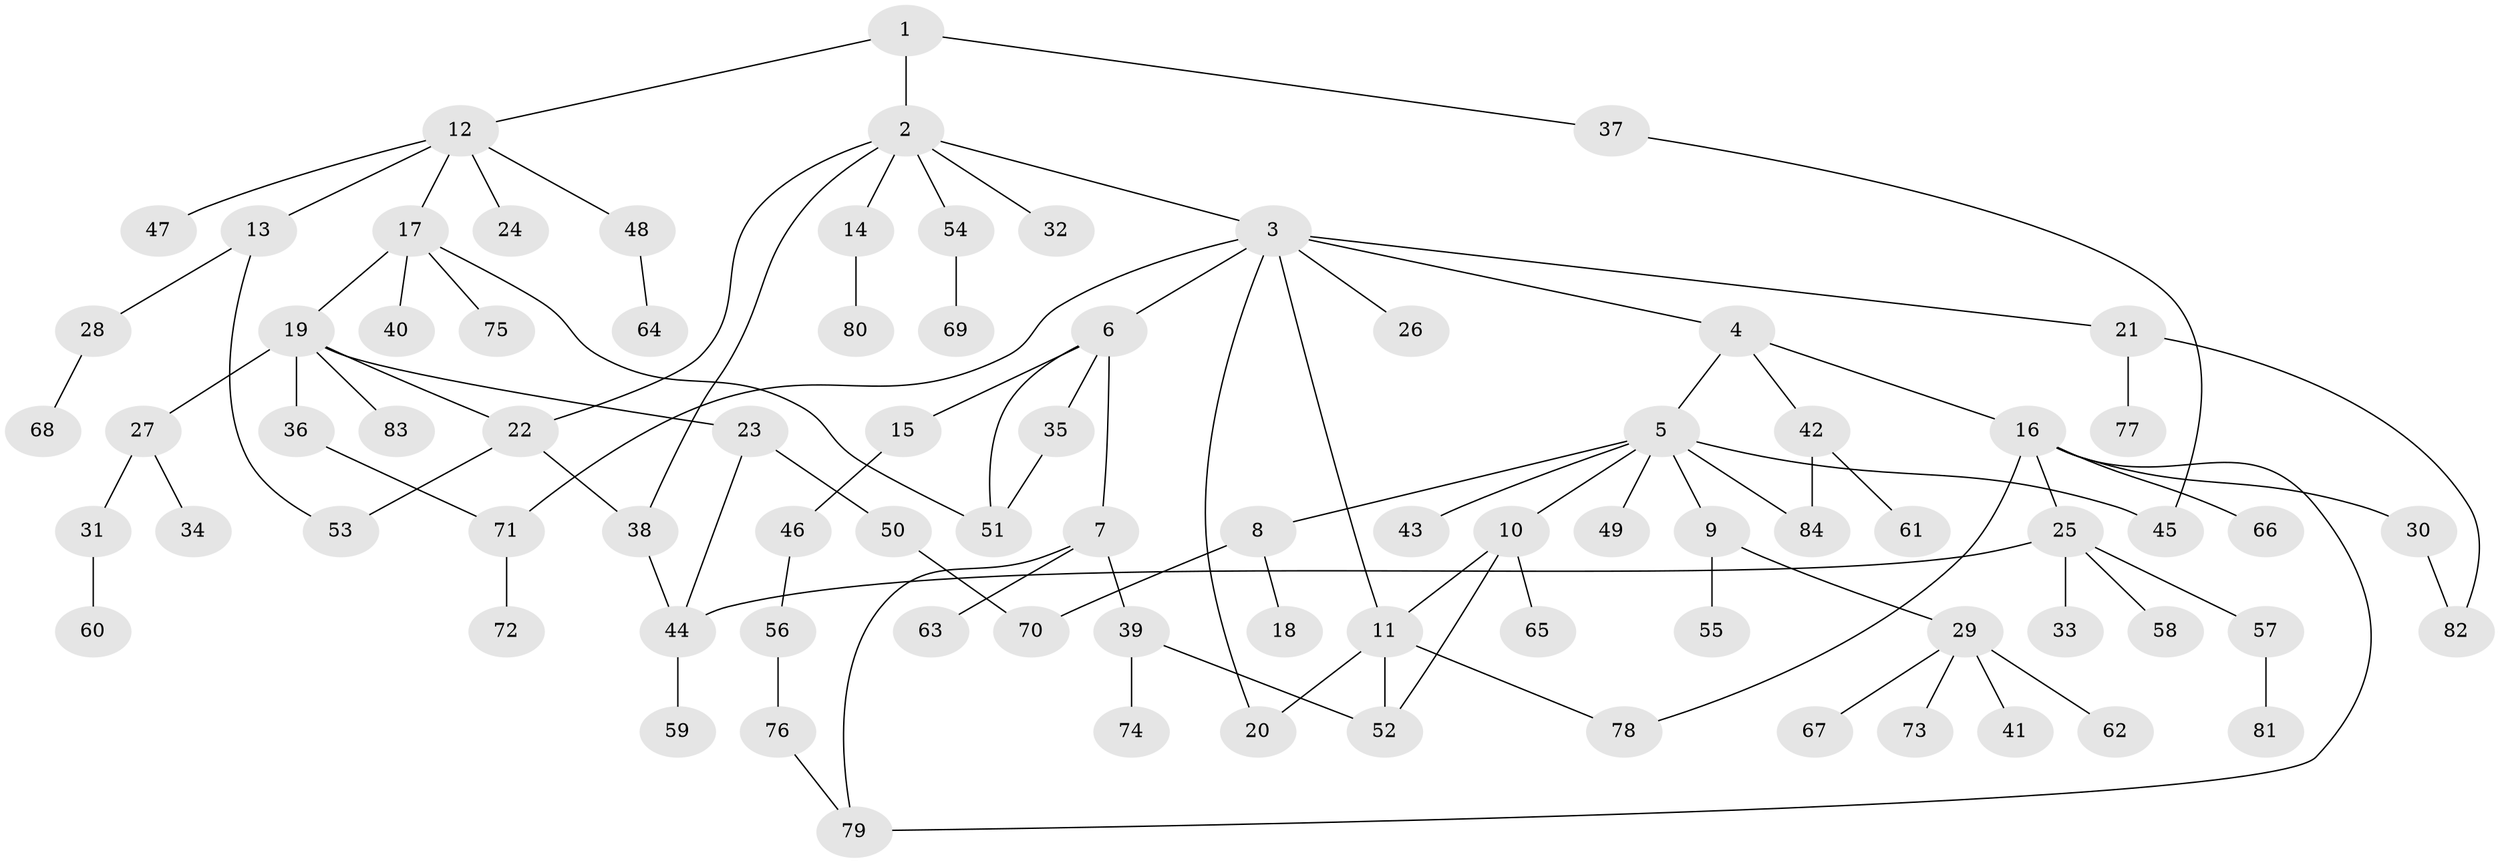 // coarse degree distribution, {5: 0.06, 4: 0.06, 3: 0.04, 2: 0.22, 1: 0.54, 14: 0.02, 7: 0.04, 8: 0.02}
// Generated by graph-tools (version 1.1) at 2025/44/03/04/25 21:44:29]
// undirected, 84 vertices, 102 edges
graph export_dot {
graph [start="1"]
  node [color=gray90,style=filled];
  1;
  2;
  3;
  4;
  5;
  6;
  7;
  8;
  9;
  10;
  11;
  12;
  13;
  14;
  15;
  16;
  17;
  18;
  19;
  20;
  21;
  22;
  23;
  24;
  25;
  26;
  27;
  28;
  29;
  30;
  31;
  32;
  33;
  34;
  35;
  36;
  37;
  38;
  39;
  40;
  41;
  42;
  43;
  44;
  45;
  46;
  47;
  48;
  49;
  50;
  51;
  52;
  53;
  54;
  55;
  56;
  57;
  58;
  59;
  60;
  61;
  62;
  63;
  64;
  65;
  66;
  67;
  68;
  69;
  70;
  71;
  72;
  73;
  74;
  75;
  76;
  77;
  78;
  79;
  80;
  81;
  82;
  83;
  84;
  1 -- 2;
  1 -- 12;
  1 -- 37;
  2 -- 3;
  2 -- 14;
  2 -- 22;
  2 -- 32;
  2 -- 54;
  2 -- 38;
  3 -- 4;
  3 -- 6;
  3 -- 21;
  3 -- 26;
  3 -- 71;
  3 -- 20;
  3 -- 11;
  4 -- 5;
  4 -- 16;
  4 -- 42;
  5 -- 8;
  5 -- 9;
  5 -- 10;
  5 -- 43;
  5 -- 45;
  5 -- 49;
  5 -- 84;
  6 -- 7;
  6 -- 15;
  6 -- 35;
  6 -- 51;
  7 -- 39;
  7 -- 63;
  7 -- 79;
  8 -- 18;
  8 -- 70;
  9 -- 29;
  9 -- 55;
  10 -- 11;
  10 -- 52;
  10 -- 65;
  11 -- 20;
  11 -- 78;
  11 -- 52;
  12 -- 13;
  12 -- 17;
  12 -- 24;
  12 -- 47;
  12 -- 48;
  13 -- 28;
  13 -- 53;
  14 -- 80;
  15 -- 46;
  16 -- 25;
  16 -- 30;
  16 -- 66;
  16 -- 78;
  16 -- 79;
  17 -- 19;
  17 -- 40;
  17 -- 75;
  17 -- 51;
  19 -- 23;
  19 -- 27;
  19 -- 36;
  19 -- 83;
  19 -- 22;
  21 -- 77;
  21 -- 82;
  22 -- 38;
  22 -- 53;
  23 -- 44;
  23 -- 50;
  25 -- 33;
  25 -- 57;
  25 -- 58;
  25 -- 44;
  27 -- 31;
  27 -- 34;
  28 -- 68;
  29 -- 41;
  29 -- 62;
  29 -- 67;
  29 -- 73;
  30 -- 82;
  31 -- 60;
  35 -- 51;
  36 -- 71;
  37 -- 45;
  38 -- 44;
  39 -- 74;
  39 -- 52;
  42 -- 61;
  42 -- 84;
  44 -- 59;
  46 -- 56;
  48 -- 64;
  50 -- 70;
  54 -- 69;
  56 -- 76;
  57 -- 81;
  71 -- 72;
  76 -- 79;
}
